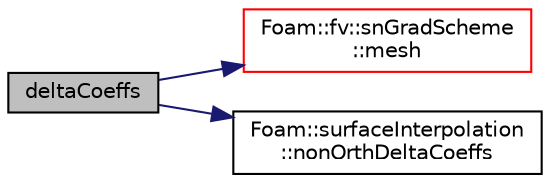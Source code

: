 digraph "deltaCoeffs"
{
  bgcolor="transparent";
  edge [fontname="Helvetica",fontsize="10",labelfontname="Helvetica",labelfontsize="10"];
  node [fontname="Helvetica",fontsize="10",shape=record];
  rankdir="LR";
  Node1 [label="deltaCoeffs",height=0.2,width=0.4,color="black", fillcolor="grey75", style="filled", fontcolor="black"];
  Node1 -> Node2 [color="midnightblue",fontsize="10",style="solid",fontname="Helvetica"];
  Node2 [label="Foam::fv::snGradScheme\l::mesh",height=0.2,width=0.4,color="red",URL="$a02363.html#a9687e6999ad5ae21072ec74623f049ff",tooltip="Return mesh reference. "];
  Node1 -> Node3 [color="midnightblue",fontsize="10",style="solid",fontname="Helvetica"];
  Node3 [label="Foam::surfaceInterpolation\l::nonOrthDeltaCoeffs",height=0.2,width=0.4,color="black",URL="$a02483.html#a1189a3afa05e8c494cffea22ca3ccef5",tooltip="Return reference to non-orthogonal cell-centre difference. "];
}
